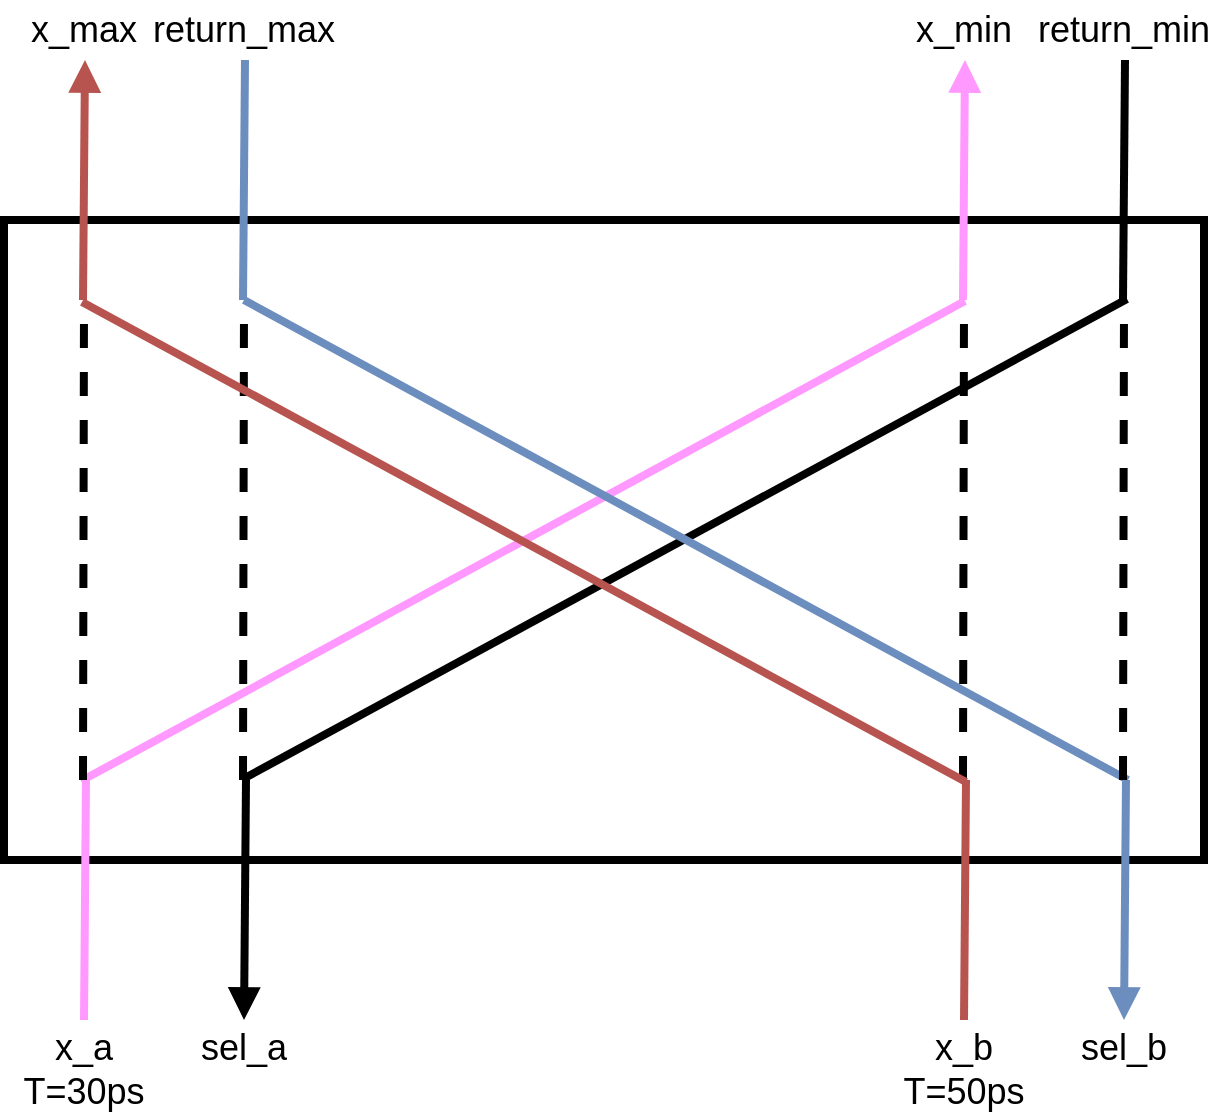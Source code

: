 <mxfile version="24.2.2" type="github">
  <diagram name="Page-1" id="Oag2S1cSNyrBWz3KsYj_">
    <mxGraphModel dx="986" dy="602" grid="1" gridSize="10" guides="1" tooltips="1" connect="1" arrows="1" fold="1" page="1" pageScale="1" pageWidth="850" pageHeight="1100" math="0" shadow="0">
      <root>
        <mxCell id="0" />
        <mxCell id="1" parent="0" />
        <mxCell id="4edNrjNsOnuqCBQc0fRJ-7" value="" style="rounded=0;whiteSpace=wrap;html=1;strokeWidth=4;" vertex="1" parent="1">
          <mxGeometry x="120" y="160" width="600" height="320" as="geometry" />
        </mxCell>
        <mxCell id="4edNrjNsOnuqCBQc0fRJ-24" value="" style="endArrow=none;html=1;rounded=0;strokeColor=#FF99FF;strokeWidth=4;" edge="1" parent="1">
          <mxGeometry width="50" height="50" relative="1" as="geometry">
            <mxPoint x="160" y="560" as="sourcePoint" />
            <mxPoint x="161" y="440" as="targetPoint" />
          </mxGeometry>
        </mxCell>
        <mxCell id="4edNrjNsOnuqCBQc0fRJ-27" value="" style="endArrow=none;html=1;rounded=0;startArrow=block;startFill=1;strokeWidth=4;" edge="1" parent="1">
          <mxGeometry width="50" height="50" relative="1" as="geometry">
            <mxPoint x="240" y="560" as="sourcePoint" />
            <mxPoint x="241" y="440" as="targetPoint" />
          </mxGeometry>
        </mxCell>
        <mxCell id="4edNrjNsOnuqCBQc0fRJ-29" value="" style="endArrow=none;html=1;rounded=0;startArrow=block;startFill=1;fillColor=#dae8fc;strokeColor=#6c8ebf;strokeWidth=4;" edge="1" parent="1">
          <mxGeometry width="50" height="50" relative="1" as="geometry">
            <mxPoint x="680" y="560" as="sourcePoint" />
            <mxPoint x="681" y="440" as="targetPoint" />
          </mxGeometry>
        </mxCell>
        <mxCell id="4edNrjNsOnuqCBQc0fRJ-30" value="" style="endArrow=none;html=1;rounded=0;fillColor=#f8cecc;strokeColor=#b85450;strokeWidth=4;" edge="1" parent="1">
          <mxGeometry width="50" height="50" relative="1" as="geometry">
            <mxPoint x="600" y="560" as="sourcePoint" />
            <mxPoint x="601" y="440" as="targetPoint" />
          </mxGeometry>
        </mxCell>
        <mxCell id="4edNrjNsOnuqCBQc0fRJ-32" value="" style="endArrow=block;html=1;rounded=0;startArrow=none;startFill=0;endFill=1;fillColor=#f8cecc;strokeColor=#b85450;strokeWidth=4;" edge="1" parent="1">
          <mxGeometry width="50" height="50" relative="1" as="geometry">
            <mxPoint x="159.5" y="200" as="sourcePoint" />
            <mxPoint x="160.5" y="80" as="targetPoint" />
          </mxGeometry>
        </mxCell>
        <mxCell id="4edNrjNsOnuqCBQc0fRJ-33" value="" style="endArrow=none;html=1;rounded=0;fillColor=#dae8fc;strokeColor=#6c8ebf;strokeWidth=4;" edge="1" parent="1">
          <mxGeometry width="50" height="50" relative="1" as="geometry">
            <mxPoint x="239.5" y="200" as="sourcePoint" />
            <mxPoint x="240.5" y="80" as="targetPoint" />
          </mxGeometry>
        </mxCell>
        <mxCell id="4edNrjNsOnuqCBQc0fRJ-34" value="" style="endArrow=none;html=1;rounded=0;strokeWidth=4;" edge="1" parent="1">
          <mxGeometry width="50" height="50" relative="1" as="geometry">
            <mxPoint x="679.5" y="200" as="sourcePoint" />
            <mxPoint x="680.5" y="80" as="targetPoint" />
          </mxGeometry>
        </mxCell>
        <mxCell id="4edNrjNsOnuqCBQc0fRJ-35" value="" style="endArrow=block;html=1;rounded=0;startArrow=none;startFill=0;endFill=1;strokeColor=#FF99FF;strokeWidth=4;" edge="1" parent="1">
          <mxGeometry width="50" height="50" relative="1" as="geometry">
            <mxPoint x="599.5" y="200" as="sourcePoint" />
            <mxPoint x="600.5" y="80" as="targetPoint" />
          </mxGeometry>
        </mxCell>
        <mxCell id="4edNrjNsOnuqCBQc0fRJ-39" value="" style="endArrow=none;html=1;rounded=0;strokeWidth=4;" edge="1" parent="1">
          <mxGeometry width="50" height="50" relative="1" as="geometry">
            <mxPoint x="681.5" y="199.5" as="sourcePoint" />
            <mxPoint x="239.5" y="439.5" as="targetPoint" />
          </mxGeometry>
        </mxCell>
        <mxCell id="4edNrjNsOnuqCBQc0fRJ-38" value="" style="endArrow=none;html=1;rounded=0;strokeColor=#FF99FF;strokeWidth=4;" edge="1" parent="1">
          <mxGeometry width="50" height="50" relative="1" as="geometry">
            <mxPoint x="600.5" y="200.5" as="sourcePoint" />
            <mxPoint x="158.5" y="440.5" as="targetPoint" />
          </mxGeometry>
        </mxCell>
        <mxCell id="4edNrjNsOnuqCBQc0fRJ-37" value="" style="endArrow=none;html=1;rounded=0;fillColor=#dae8fc;strokeColor=#6c8ebf;strokeWidth=4;" edge="1" parent="1">
          <mxGeometry width="50" height="50" relative="1" as="geometry">
            <mxPoint x="240" y="200" as="sourcePoint" />
            <mxPoint x="682" y="440" as="targetPoint" />
          </mxGeometry>
        </mxCell>
        <mxCell id="4edNrjNsOnuqCBQc0fRJ-40" value="" style="endArrow=none;html=1;rounded=0;dashed=1;strokeWidth=4;" edge="1" parent="1">
          <mxGeometry width="50" height="50" relative="1" as="geometry">
            <mxPoint x="159.5" y="440" as="sourcePoint" />
            <mxPoint x="160" y="200" as="targetPoint" />
          </mxGeometry>
        </mxCell>
        <mxCell id="4edNrjNsOnuqCBQc0fRJ-41" value="" style="endArrow=none;html=1;rounded=0;dashed=1;strokeWidth=4;" edge="1" parent="1">
          <mxGeometry width="50" height="50" relative="1" as="geometry">
            <mxPoint x="239.5" y="440" as="sourcePoint" />
            <mxPoint x="240" y="200" as="targetPoint" />
          </mxGeometry>
        </mxCell>
        <mxCell id="4edNrjNsOnuqCBQc0fRJ-42" value="" style="endArrow=none;html=1;rounded=0;dashed=1;strokeWidth=4;" edge="1" parent="1">
          <mxGeometry width="50" height="50" relative="1" as="geometry">
            <mxPoint x="679.5" y="440" as="sourcePoint" />
            <mxPoint x="680" y="200" as="targetPoint" />
          </mxGeometry>
        </mxCell>
        <mxCell id="4edNrjNsOnuqCBQc0fRJ-43" value="" style="endArrow=none;html=1;rounded=0;dashed=1;strokeWidth=4;" edge="1" parent="1">
          <mxGeometry width="50" height="50" relative="1" as="geometry">
            <mxPoint x="599.5" y="440" as="sourcePoint" />
            <mxPoint x="600" y="200" as="targetPoint" />
          </mxGeometry>
        </mxCell>
        <mxCell id="4edNrjNsOnuqCBQc0fRJ-45" value="&lt;div&gt;x_a&lt;/div&gt;&lt;div&gt;T=30ps&lt;br&gt;&lt;/div&gt;" style="text;html=1;align=center;verticalAlign=middle;whiteSpace=wrap;rounded=0;fontSize=18;" vertex="1" parent="1">
          <mxGeometry x="130" y="570" width="60" height="30" as="geometry" />
        </mxCell>
        <mxCell id="4edNrjNsOnuqCBQc0fRJ-46" value="&lt;div&gt;sel_a&lt;/div&gt;&lt;div&gt;&lt;br&gt;&lt;/div&gt;" style="text;html=1;align=center;verticalAlign=middle;whiteSpace=wrap;rounded=0;fontSize=18;" vertex="1" parent="1">
          <mxGeometry x="210" y="570" width="60" height="30" as="geometry" />
        </mxCell>
        <mxCell id="4edNrjNsOnuqCBQc0fRJ-47" value="&lt;div style=&quot;font-size: 18px;&quot;&gt;x_b&lt;/div&gt;&lt;div&gt;T=50ps&lt;br&gt;&lt;/div&gt;" style="text;html=1;align=center;verticalAlign=middle;whiteSpace=wrap;rounded=0;fontSize=18;" vertex="1" parent="1">
          <mxGeometry x="570" y="570" width="60" height="30" as="geometry" />
        </mxCell>
        <mxCell id="4edNrjNsOnuqCBQc0fRJ-48" value="&lt;div&gt;sel_b&lt;/div&gt;&lt;div&gt;&lt;br&gt;&lt;/div&gt;" style="text;html=1;align=center;verticalAlign=middle;whiteSpace=wrap;rounded=0;fontSize=18;" vertex="1" parent="1">
          <mxGeometry x="650" y="570" width="60" height="30" as="geometry" />
        </mxCell>
        <mxCell id="4edNrjNsOnuqCBQc0fRJ-49" value="x_max" style="text;html=1;align=center;verticalAlign=middle;whiteSpace=wrap;rounded=0;fontSize=18;" vertex="1" parent="1">
          <mxGeometry x="130" y="50" width="60" height="30" as="geometry" />
        </mxCell>
        <mxCell id="4edNrjNsOnuqCBQc0fRJ-50" value="&lt;div style=&quot;font-size: 18px;&quot;&gt;return_max&lt;/div&gt;" style="text;html=1;align=center;verticalAlign=middle;whiteSpace=wrap;rounded=0;fontSize=18;" vertex="1" parent="1">
          <mxGeometry x="210" y="50" width="60" height="30" as="geometry" />
        </mxCell>
        <mxCell id="4edNrjNsOnuqCBQc0fRJ-51" value="x_min" style="text;html=1;align=center;verticalAlign=middle;whiteSpace=wrap;rounded=0;fontSize=18;" vertex="1" parent="1">
          <mxGeometry x="570" y="50" width="60" height="30" as="geometry" />
        </mxCell>
        <mxCell id="4edNrjNsOnuqCBQc0fRJ-52" value="return_min" style="text;html=1;align=center;verticalAlign=middle;whiteSpace=wrap;rounded=0;fontSize=18;" vertex="1" parent="1">
          <mxGeometry x="650" y="50" width="60" height="30" as="geometry" />
        </mxCell>
        <mxCell id="4edNrjNsOnuqCBQc0fRJ-36" value="" style="endArrow=none;html=1;rounded=0;fillColor=#f8cecc;strokeColor=#b85450;strokeWidth=4;" edge="1" parent="1">
          <mxGeometry width="50" height="50" relative="1" as="geometry">
            <mxPoint x="159" y="201" as="sourcePoint" />
            <mxPoint x="601" y="441" as="targetPoint" />
          </mxGeometry>
        </mxCell>
      </root>
    </mxGraphModel>
  </diagram>
</mxfile>
